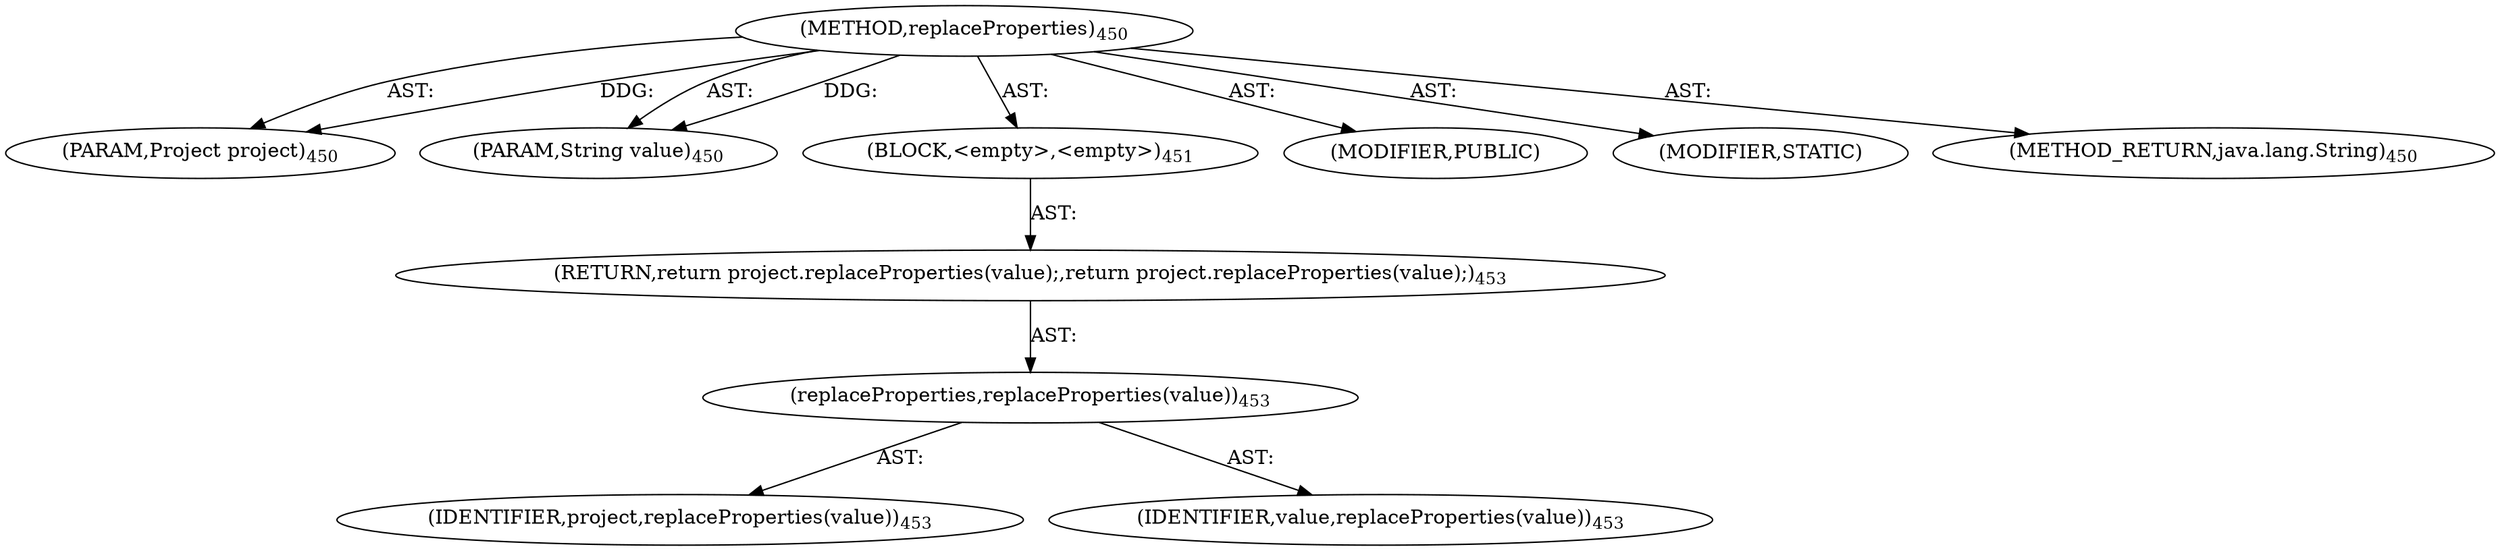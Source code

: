 digraph "replaceProperties" {  
"111669149707" [label = <(METHOD,replaceProperties)<SUB>450</SUB>> ]
"115964117015" [label = <(PARAM,Project project)<SUB>450</SUB>> ]
"115964117016" [label = <(PARAM,String value)<SUB>450</SUB>> ]
"25769803822" [label = <(BLOCK,&lt;empty&gt;,&lt;empty&gt;)<SUB>451</SUB>> ]
"146028888071" [label = <(RETURN,return project.replaceProperties(value);,return project.replaceProperties(value);)<SUB>453</SUB>> ]
"30064771212" [label = <(replaceProperties,replaceProperties(value))<SUB>453</SUB>> ]
"68719476871" [label = <(IDENTIFIER,project,replaceProperties(value))<SUB>453</SUB>> ]
"68719476872" [label = <(IDENTIFIER,value,replaceProperties(value))<SUB>453</SUB>> ]
"133143986209" [label = <(MODIFIER,PUBLIC)> ]
"133143986210" [label = <(MODIFIER,STATIC)> ]
"128849018891" [label = <(METHOD_RETURN,java.lang.String)<SUB>450</SUB>> ]
  "111669149707" -> "115964117015"  [ label = "AST: "] 
  "111669149707" -> "115964117016"  [ label = "AST: "] 
  "111669149707" -> "25769803822"  [ label = "AST: "] 
  "111669149707" -> "133143986209"  [ label = "AST: "] 
  "111669149707" -> "133143986210"  [ label = "AST: "] 
  "111669149707" -> "128849018891"  [ label = "AST: "] 
  "25769803822" -> "146028888071"  [ label = "AST: "] 
  "146028888071" -> "30064771212"  [ label = "AST: "] 
  "30064771212" -> "68719476871"  [ label = "AST: "] 
  "30064771212" -> "68719476872"  [ label = "AST: "] 
  "111669149707" -> "115964117015"  [ label = "DDG: "] 
  "111669149707" -> "115964117016"  [ label = "DDG: "] 
}
